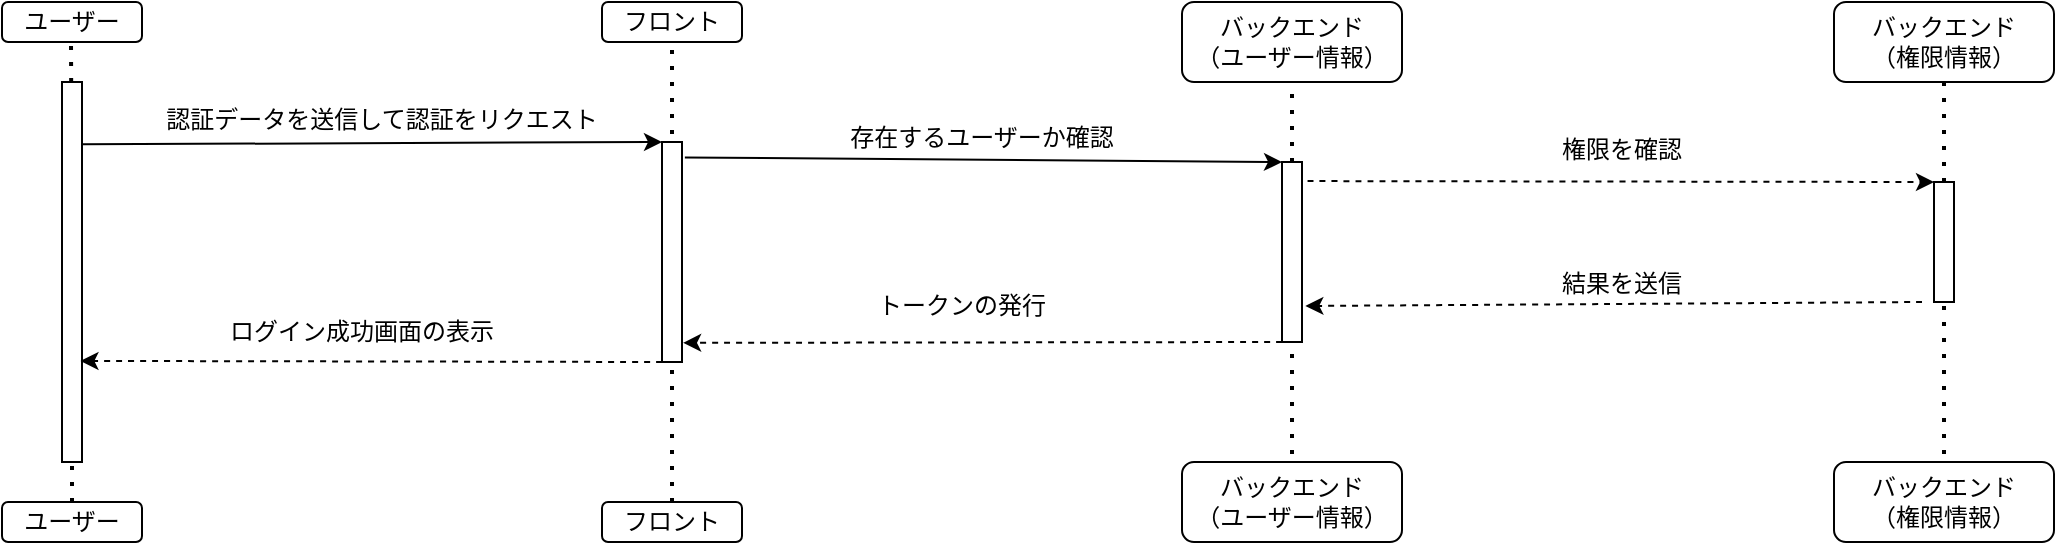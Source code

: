 <mxfile version="20.2.5" type="github"><diagram id="hnGZLcHEGj6zI0BL1_hL" name="ページ1"><mxGraphModel dx="1178" dy="641" grid="1" gridSize="10" guides="1" tooltips="1" connect="1" arrows="1" fold="1" page="1" pageScale="1" pageWidth="1169" pageHeight="827" math="0" shadow="0"><root><mxCell id="0"/><mxCell id="1" parent="0"/><mxCell id="h_Jhje-JiUX12zPbjw0t-1" value="&lt;font style=&quot;vertical-align: inherit;&quot;&gt;&lt;font style=&quot;vertical-align: inherit;&quot;&gt;ユーザー&lt;/font&gt;&lt;/font&gt;" style="rounded=1;whiteSpace=wrap;html=1;" vertex="1" parent="1"><mxGeometry x="70" y="40" width="70" height="20" as="geometry"/></mxCell><mxCell id="h_Jhje-JiUX12zPbjw0t-2" value="&lt;font style=&quot;vertical-align: inherit;&quot;&gt;&lt;font style=&quot;vertical-align: inherit;&quot;&gt;フロント&lt;/font&gt;&lt;/font&gt;" style="rounded=1;whiteSpace=wrap;html=1;" vertex="1" parent="1"><mxGeometry x="370" y="40" width="70" height="20" as="geometry"/></mxCell><mxCell id="h_Jhje-JiUX12zPbjw0t-3" value="&lt;font style=&quot;vertical-align: inherit;&quot;&gt;&lt;font style=&quot;vertical-align: inherit;&quot;&gt;バックエンド&lt;br&gt;（ユーザー情報）&lt;br&gt;&lt;/font&gt;&lt;/font&gt;" style="rounded=1;whiteSpace=wrap;html=1;" vertex="1" parent="1"><mxGeometry x="660" y="40" width="110" height="40" as="geometry"/></mxCell><mxCell id="h_Jhje-JiUX12zPbjw0t-4" value="" style="endArrow=none;dashed=1;html=1;dashPattern=1 3;strokeWidth=2;rounded=0;entryX=0.5;entryY=1;entryDx=0;entryDy=0;" edge="1" parent="1" target="h_Jhje-JiUX12zPbjw0t-2"><mxGeometry width="50" height="50" relative="1" as="geometry"><mxPoint x="405" y="290" as="sourcePoint"/><mxPoint x="440" y="140" as="targetPoint"/></mxGeometry></mxCell><mxCell id="h_Jhje-JiUX12zPbjw0t-5" value="" style="endArrow=none;dashed=1;html=1;dashPattern=1 3;strokeWidth=2;rounded=0;startArrow=none;entryX=0.5;entryY=1;entryDx=0;entryDy=0;" edge="1" parent="1" source="h_Jhje-JiUX12zPbjw0t-11" target="h_Jhje-JiUX12zPbjw0t-3"><mxGeometry width="50" height="50" relative="1" as="geometry"><mxPoint x="714.5" y="690" as="sourcePoint"/><mxPoint x="715" y="90" as="targetPoint"/></mxGeometry></mxCell><mxCell id="h_Jhje-JiUX12zPbjw0t-6" value="" style="endArrow=none;dashed=1;html=1;dashPattern=1 3;strokeWidth=2;rounded=0;entryX=0.5;entryY=1;entryDx=0;entryDy=0;startArrow=none;" edge="1" parent="1" source="h_Jhje-JiUX12zPbjw0t-7"><mxGeometry width="50" height="50" relative="1" as="geometry"><mxPoint x="104.5" y="690" as="sourcePoint"/><mxPoint x="104.5" y="60" as="targetPoint"/></mxGeometry></mxCell><mxCell id="h_Jhje-JiUX12zPbjw0t-7" value="" style="rounded=0;whiteSpace=wrap;html=1;" vertex="1" parent="1"><mxGeometry x="100" y="80" width="10" height="190" as="geometry"/></mxCell><mxCell id="h_Jhje-JiUX12zPbjw0t-8" value="" style="endArrow=none;dashed=1;html=1;dashPattern=1 3;strokeWidth=2;rounded=0;entryX=0.5;entryY=1;entryDx=0;entryDy=0;" edge="1" parent="1" target="h_Jhje-JiUX12zPbjw0t-7"><mxGeometry width="50" height="50" relative="1" as="geometry"><mxPoint x="105" y="290" as="sourcePoint"/><mxPoint x="104.5" y="60" as="targetPoint"/></mxGeometry></mxCell><mxCell id="h_Jhje-JiUX12zPbjw0t-10" value="" style="rounded=0;whiteSpace=wrap;html=1;" vertex="1" parent="1"><mxGeometry x="400" y="110" width="10" height="110" as="geometry"/></mxCell><mxCell id="h_Jhje-JiUX12zPbjw0t-11" value="" style="rounded=0;whiteSpace=wrap;html=1;" vertex="1" parent="1"><mxGeometry x="710" y="120" width="10" height="90" as="geometry"/></mxCell><mxCell id="h_Jhje-JiUX12zPbjw0t-12" value="" style="endArrow=none;dashed=1;html=1;dashPattern=1 3;strokeWidth=2;rounded=0;entryX=0.5;entryY=1;entryDx=0;entryDy=0;" edge="1" parent="1" target="h_Jhje-JiUX12zPbjw0t-11"><mxGeometry width="50" height="50" relative="1" as="geometry"><mxPoint x="715" y="290" as="sourcePoint"/><mxPoint x="714.5" y="60" as="targetPoint"/></mxGeometry></mxCell><mxCell id="h_Jhje-JiUX12zPbjw0t-13" value="存在するユーザーか確認" style="text;html=1;strokeColor=none;fillColor=none;align=center;verticalAlign=middle;whiteSpace=wrap;rounded=0;" vertex="1" parent="1"><mxGeometry x="430" y="93" width="260" height="30" as="geometry"/></mxCell><mxCell id="h_Jhje-JiUX12zPbjw0t-15" value="認証データを送信して認証をリクエスト" style="text;html=1;strokeColor=none;fillColor=none;align=center;verticalAlign=middle;whiteSpace=wrap;rounded=0;" vertex="1" parent="1"><mxGeometry x="140" y="84" width="240" height="30" as="geometry"/></mxCell><mxCell id="h_Jhje-JiUX12zPbjw0t-18" value="トークンの発行" style="text;html=1;strokeColor=none;fillColor=none;align=center;verticalAlign=middle;whiteSpace=wrap;rounded=0;" vertex="1" parent="1"><mxGeometry x="430" y="177" width="240" height="30" as="geometry"/></mxCell><mxCell id="h_Jhje-JiUX12zPbjw0t-20" value="ログイン成功画面の表示" style="text;html=1;strokeColor=none;fillColor=none;align=center;verticalAlign=middle;whiteSpace=wrap;rounded=0;" vertex="1" parent="1"><mxGeometry x="130.0" y="190" width="240" height="30" as="geometry"/></mxCell><mxCell id="h_Jhje-JiUX12zPbjw0t-21" value="&lt;font style=&quot;vertical-align: inherit;&quot;&gt;&lt;font style=&quot;vertical-align: inherit;&quot;&gt;バックエンド&lt;br&gt;（権限情報）&lt;br&gt;&lt;/font&gt;&lt;/font&gt;" style="rounded=1;whiteSpace=wrap;html=1;" vertex="1" parent="1"><mxGeometry x="986" y="40" width="110" height="40" as="geometry"/></mxCell><mxCell id="h_Jhje-JiUX12zPbjw0t-22" value="" style="endArrow=none;dashed=1;html=1;dashPattern=1 3;strokeWidth=2;rounded=0;" edge="1" parent="1"><mxGeometry width="50" height="50" relative="1" as="geometry"><mxPoint x="1041" y="290" as="sourcePoint"/><mxPoint x="1041" y="80" as="targetPoint"/></mxGeometry></mxCell><mxCell id="h_Jhje-JiUX12zPbjw0t-24" value="権限を確認" style="text;html=1;strokeColor=none;fillColor=none;align=center;verticalAlign=middle;whiteSpace=wrap;rounded=0;" vertex="1" parent="1"><mxGeometry x="750" y="99" width="260" height="30" as="geometry"/></mxCell><mxCell id="h_Jhje-JiUX12zPbjw0t-25" value="" style="rounded=0;whiteSpace=wrap;html=1;" vertex="1" parent="1"><mxGeometry x="1036" y="130" width="10" height="60" as="geometry"/></mxCell><mxCell id="h_Jhje-JiUX12zPbjw0t-28" value="結果を送信" style="text;html=1;strokeColor=none;fillColor=none;align=center;verticalAlign=middle;whiteSpace=wrap;rounded=0;" vertex="1" parent="1"><mxGeometry x="750" y="166.39" width="260" height="30" as="geometry"/></mxCell><mxCell id="h_Jhje-JiUX12zPbjw0t-29" value="&lt;font style=&quot;vertical-align: inherit;&quot;&gt;&lt;font style=&quot;vertical-align: inherit;&quot;&gt;ユーザー&lt;/font&gt;&lt;/font&gt;" style="rounded=1;whiteSpace=wrap;html=1;" vertex="1" parent="1"><mxGeometry x="70" y="290" width="70" height="20" as="geometry"/></mxCell><mxCell id="h_Jhje-JiUX12zPbjw0t-30" value="&lt;font style=&quot;vertical-align: inherit;&quot;&gt;&lt;font style=&quot;vertical-align: inherit;&quot;&gt;フロント&lt;/font&gt;&lt;/font&gt;" style="rounded=1;whiteSpace=wrap;html=1;" vertex="1" parent="1"><mxGeometry x="370" y="290" width="70" height="20" as="geometry"/></mxCell><mxCell id="h_Jhje-JiUX12zPbjw0t-31" value="&lt;font style=&quot;vertical-align: inherit;&quot;&gt;&lt;font style=&quot;vertical-align: inherit;&quot;&gt;バックエンド&lt;br&gt;（ユーザー情報）&lt;br&gt;&lt;/font&gt;&lt;/font&gt;" style="rounded=1;whiteSpace=wrap;html=1;" vertex="1" parent="1"><mxGeometry x="660" y="270" width="110" height="40" as="geometry"/></mxCell><mxCell id="h_Jhje-JiUX12zPbjw0t-32" value="&lt;font style=&quot;vertical-align: inherit;&quot;&gt;&lt;font style=&quot;vertical-align: inherit;&quot;&gt;バックエンド&lt;br&gt;（権限情報）&lt;br&gt;&lt;/font&gt;&lt;/font&gt;" style="rounded=1;whiteSpace=wrap;html=1;" vertex="1" parent="1"><mxGeometry x="986" y="270" width="110" height="40" as="geometry"/></mxCell><mxCell id="h_Jhje-JiUX12zPbjw0t-33" value="" style="endArrow=classic;html=1;curved=1;exitX=1.144;exitY=0.07;exitDx=0;exitDy=0;entryX=0;entryY=0;entryDx=0;entryDy=0;exitPerimeter=0;" edge="1" parent="1" source="h_Jhje-JiUX12zPbjw0t-10" target="h_Jhje-JiUX12zPbjw0t-11"><mxGeometry width="50" height="50" relative="1" as="geometry"><mxPoint x="410" y="143" as="sourcePoint"/><mxPoint x="700" y="140" as="targetPoint"/></mxGeometry></mxCell><mxCell id="h_Jhje-JiUX12zPbjw0t-34" value="" style="endArrow=classic;html=1;curved=1;entryX=0;entryY=0;entryDx=0;entryDy=0;spacing=2;exitX=0.967;exitY=0.164;exitDx=0;exitDy=0;exitPerimeter=0;" edge="1" parent="1" source="h_Jhje-JiUX12zPbjw0t-7" target="h_Jhje-JiUX12zPbjw0t-10"><mxGeometry width="50" height="50" relative="1" as="geometry"><mxPoint x="160" y="150" as="sourcePoint"/><mxPoint x="560" y="240" as="targetPoint"/></mxGeometry></mxCell><mxCell id="h_Jhje-JiUX12zPbjw0t-35" value="" style="endArrow=classic;html=1;dashed=1;curved=1;exitX=0;exitY=1;exitDx=0;exitDy=0;endSize=6;startSize=6;entryX=1.056;entryY=0.913;entryDx=0;entryDy=0;entryPerimeter=0;" edge="1" parent="1" source="h_Jhje-JiUX12zPbjw0t-11" target="h_Jhje-JiUX12zPbjw0t-10"><mxGeometry width="50" height="50" relative="1" as="geometry"><mxPoint x="410" y="196.89" as="sourcePoint"/><mxPoint x="480" y="220" as="targetPoint"/></mxGeometry></mxCell><mxCell id="h_Jhje-JiUX12zPbjw0t-37" value="" style="endArrow=classic;html=1;dashed=1;curved=1;entryX=1.167;entryY=0.8;entryDx=0;entryDy=0;entryPerimeter=0;" edge="1" parent="1" target="h_Jhje-JiUX12zPbjw0t-11"><mxGeometry width="50" height="50" relative="1" as="geometry"><mxPoint x="1030" y="190" as="sourcePoint"/><mxPoint x="1045.14" y="169.339" as="targetPoint"/></mxGeometry></mxCell><mxCell id="h_Jhje-JiUX12zPbjw0t-38" value="" style="endArrow=classic;html=1;curved=1;exitX=0;exitY=1;exitDx=0;exitDy=0;entryX=0.922;entryY=0.734;entryDx=0;entryDy=0;entryPerimeter=0;spacing=2;dashed=1;" edge="1" parent="1" source="h_Jhje-JiUX12zPbjw0t-10" target="h_Jhje-JiUX12zPbjw0t-7"><mxGeometry width="50" height="50" relative="1" as="geometry"><mxPoint x="20.0" y="220" as="sourcePoint"/><mxPoint x="309.18" y="220.68" as="targetPoint"/></mxGeometry></mxCell><mxCell id="h_Jhje-JiUX12zPbjw0t-39" value="" style="endArrow=classic;html=1;dashed=1;curved=1;entryX=0;entryY=0;entryDx=0;entryDy=0;exitX=1.278;exitY=0.106;exitDx=0;exitDy=0;exitPerimeter=0;" edge="1" parent="1" source="h_Jhje-JiUX12zPbjw0t-11" target="h_Jhje-JiUX12zPbjw0t-25"><mxGeometry width="50" height="50" relative="1" as="geometry"><mxPoint x="740" y="130" as="sourcePoint"/><mxPoint x="990" y="140" as="targetPoint"/></mxGeometry></mxCell></root></mxGraphModel></diagram></mxfile>